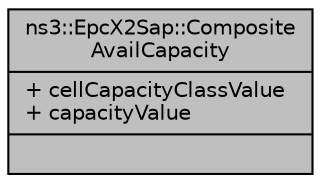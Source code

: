 digraph "ns3::EpcX2Sap::CompositeAvailCapacity"
{
  edge [fontname="Helvetica",fontsize="10",labelfontname="Helvetica",labelfontsize="10"];
  node [fontname="Helvetica",fontsize="10",shape=record];
  Node1 [label="{ns3::EpcX2Sap::Composite\lAvailCapacity\n|+ cellCapacityClassValue\l+ capacityValue\l|}",height=0.2,width=0.4,color="black", fillcolor="grey75", style="filled", fontcolor="black"];
}
